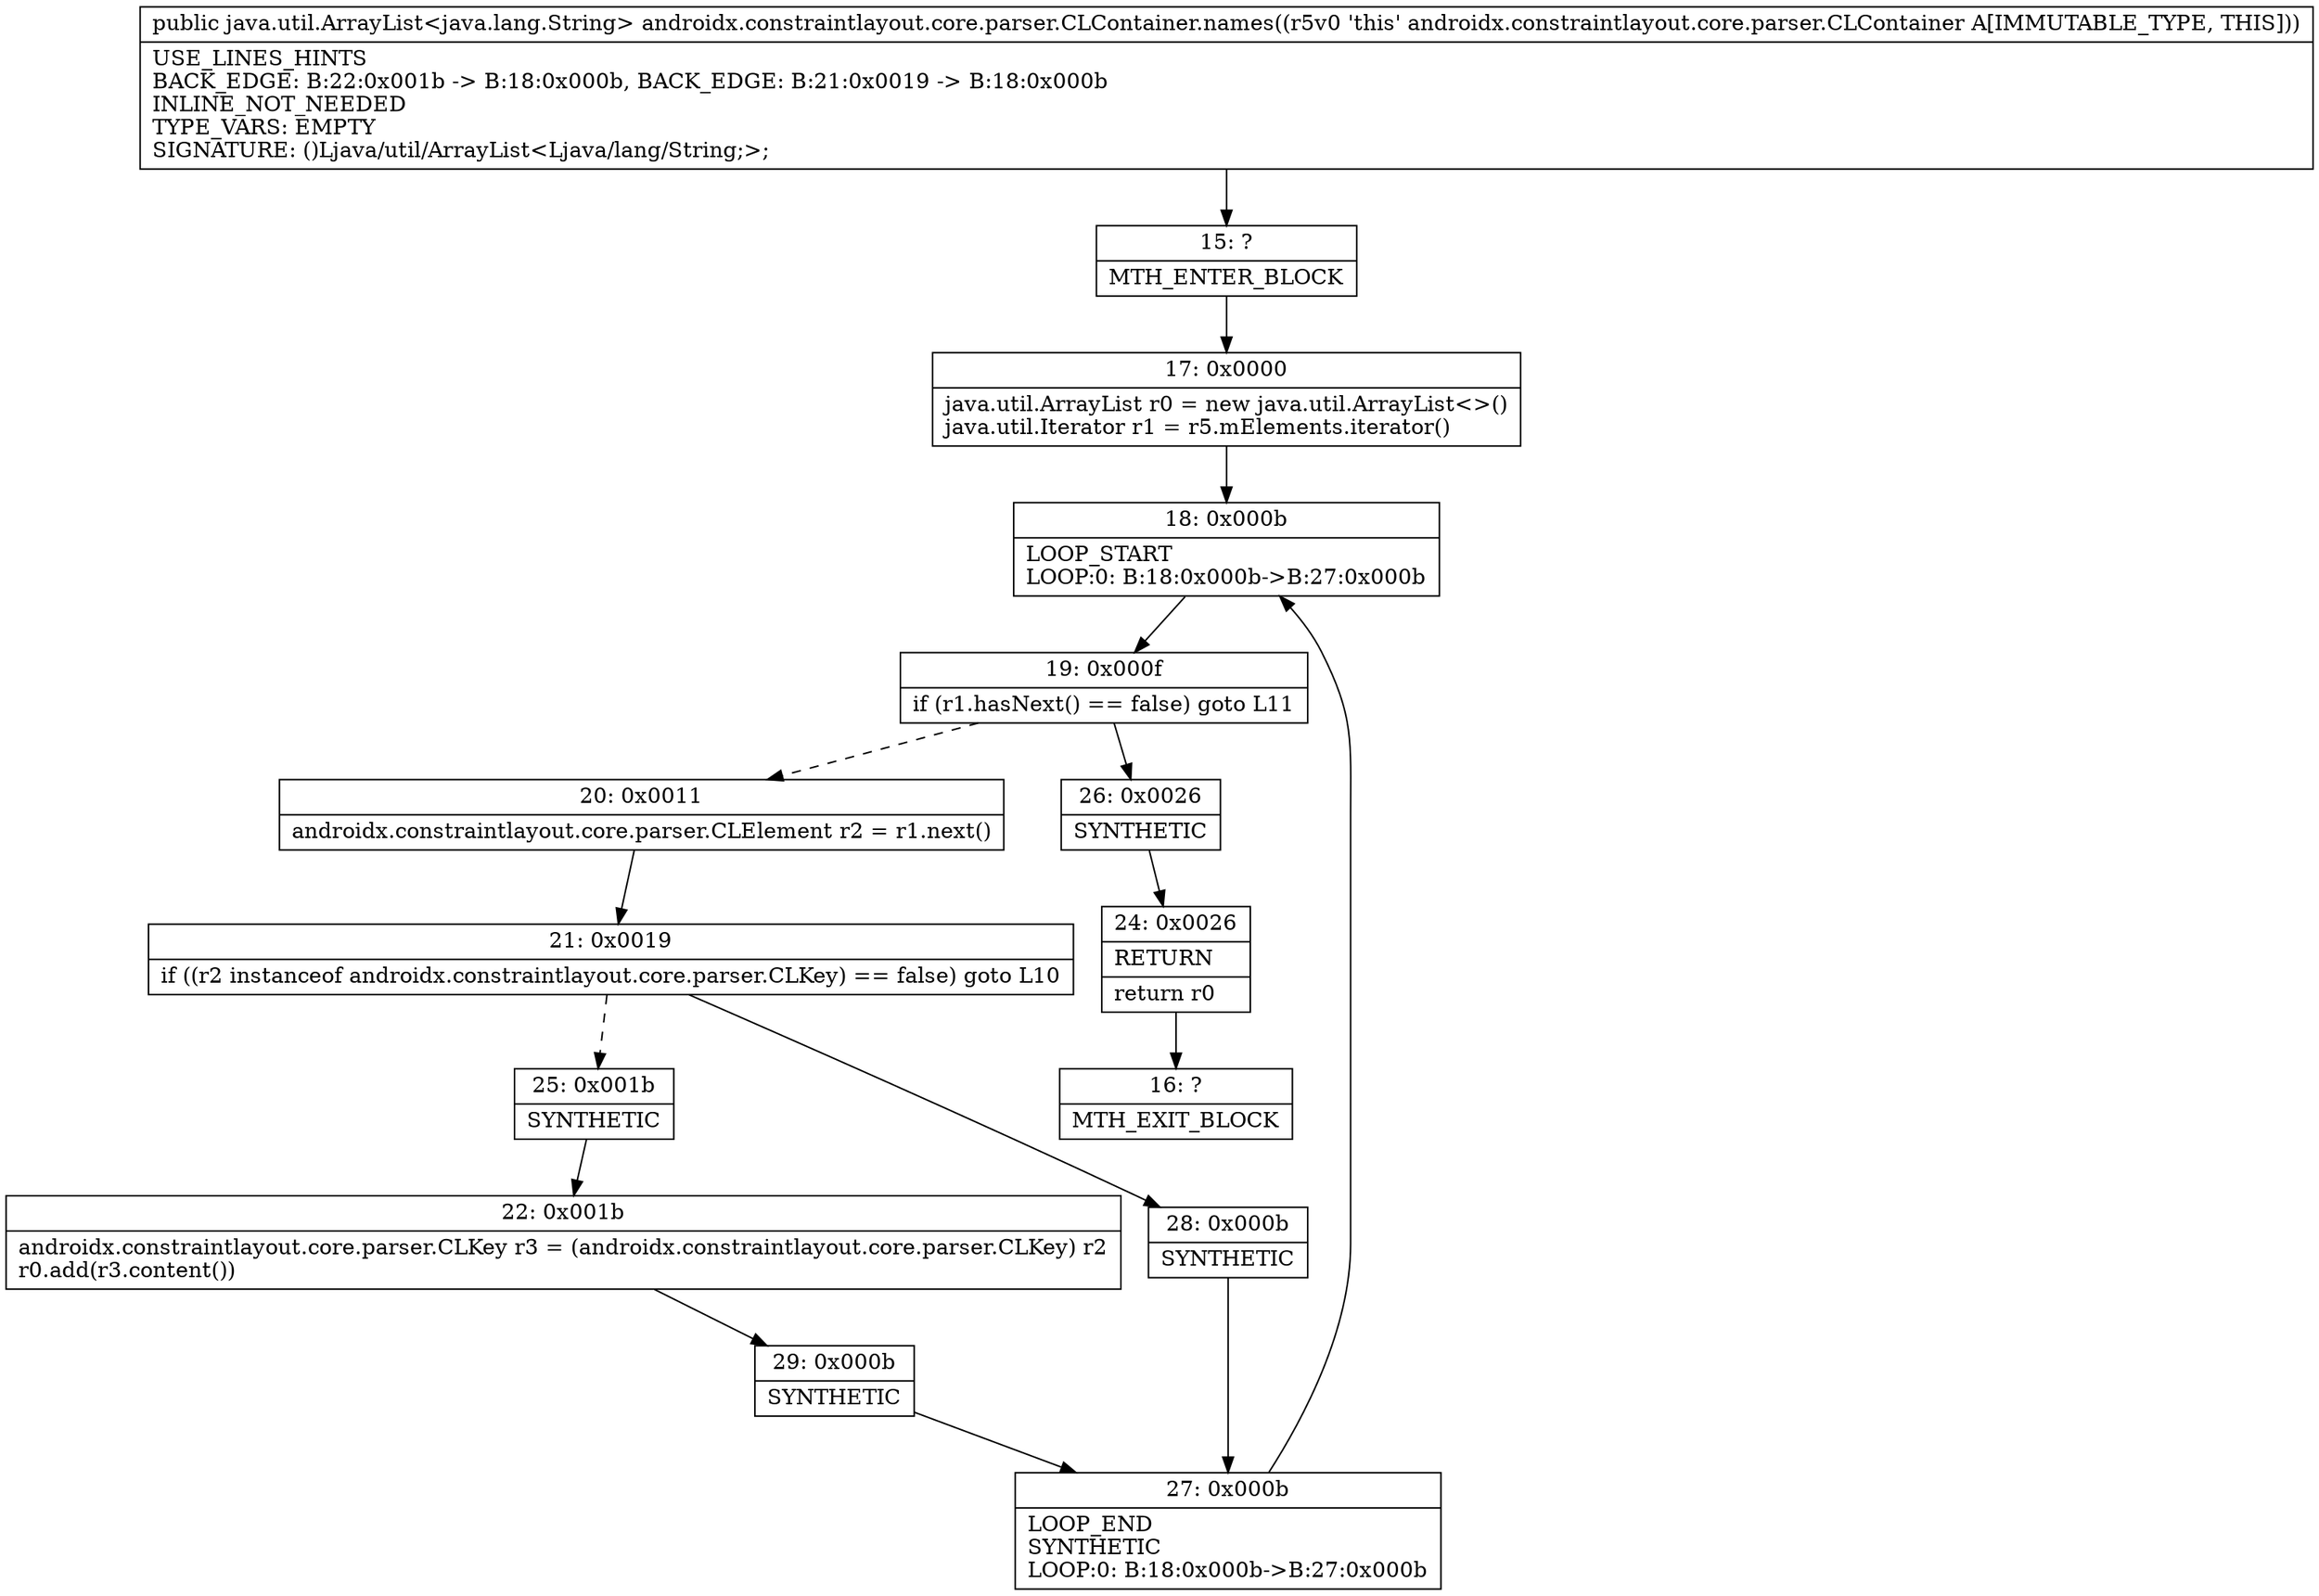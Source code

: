 digraph "CFG forandroidx.constraintlayout.core.parser.CLContainer.names()Ljava\/util\/ArrayList;" {
Node_15 [shape=record,label="{15\:\ ?|MTH_ENTER_BLOCK\l}"];
Node_17 [shape=record,label="{17\:\ 0x0000|java.util.ArrayList r0 = new java.util.ArrayList\<\>()\ljava.util.Iterator r1 = r5.mElements.iterator()\l}"];
Node_18 [shape=record,label="{18\:\ 0x000b|LOOP_START\lLOOP:0: B:18:0x000b\-\>B:27:0x000b\l}"];
Node_19 [shape=record,label="{19\:\ 0x000f|if (r1.hasNext() == false) goto L11\l}"];
Node_20 [shape=record,label="{20\:\ 0x0011|androidx.constraintlayout.core.parser.CLElement r2 = r1.next()\l}"];
Node_21 [shape=record,label="{21\:\ 0x0019|if ((r2 instanceof androidx.constraintlayout.core.parser.CLKey) == false) goto L10\l}"];
Node_25 [shape=record,label="{25\:\ 0x001b|SYNTHETIC\l}"];
Node_22 [shape=record,label="{22\:\ 0x001b|androidx.constraintlayout.core.parser.CLKey r3 = (androidx.constraintlayout.core.parser.CLKey) r2\lr0.add(r3.content())\l}"];
Node_29 [shape=record,label="{29\:\ 0x000b|SYNTHETIC\l}"];
Node_27 [shape=record,label="{27\:\ 0x000b|LOOP_END\lSYNTHETIC\lLOOP:0: B:18:0x000b\-\>B:27:0x000b\l}"];
Node_28 [shape=record,label="{28\:\ 0x000b|SYNTHETIC\l}"];
Node_26 [shape=record,label="{26\:\ 0x0026|SYNTHETIC\l}"];
Node_24 [shape=record,label="{24\:\ 0x0026|RETURN\l|return r0\l}"];
Node_16 [shape=record,label="{16\:\ ?|MTH_EXIT_BLOCK\l}"];
MethodNode[shape=record,label="{public java.util.ArrayList\<java.lang.String\> androidx.constraintlayout.core.parser.CLContainer.names((r5v0 'this' androidx.constraintlayout.core.parser.CLContainer A[IMMUTABLE_TYPE, THIS]))  | USE_LINES_HINTS\lBACK_EDGE: B:22:0x001b \-\> B:18:0x000b, BACK_EDGE: B:21:0x0019 \-\> B:18:0x000b\lINLINE_NOT_NEEDED\lTYPE_VARS: EMPTY\lSIGNATURE: ()Ljava\/util\/ArrayList\<Ljava\/lang\/String;\>;\l}"];
MethodNode -> Node_15;Node_15 -> Node_17;
Node_17 -> Node_18;
Node_18 -> Node_19;
Node_19 -> Node_20[style=dashed];
Node_19 -> Node_26;
Node_20 -> Node_21;
Node_21 -> Node_25[style=dashed];
Node_21 -> Node_28;
Node_25 -> Node_22;
Node_22 -> Node_29;
Node_29 -> Node_27;
Node_27 -> Node_18;
Node_28 -> Node_27;
Node_26 -> Node_24;
Node_24 -> Node_16;
}

